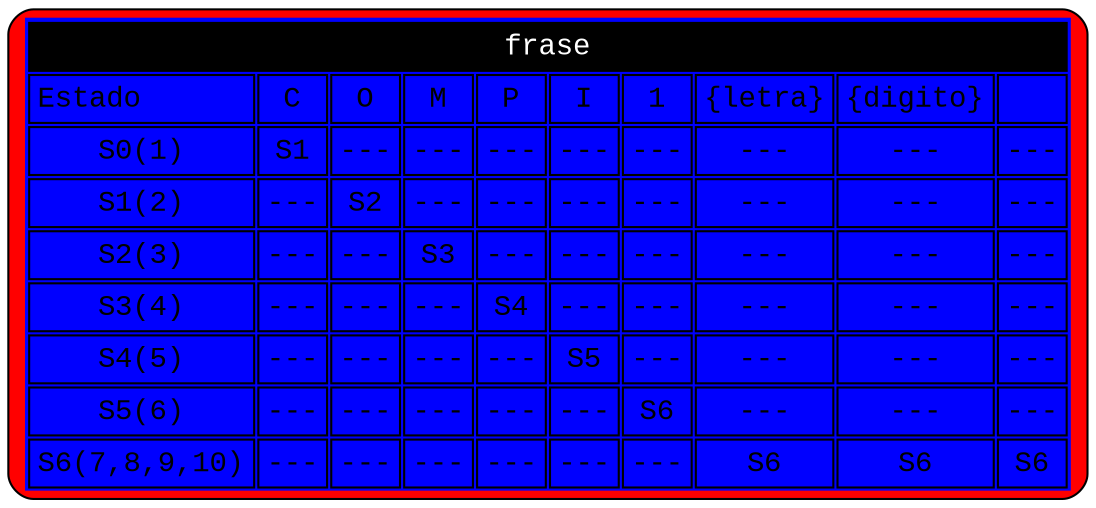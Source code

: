 digraph G{
graph [fontsize=30 labelloc="t" label="" splines=true overlap=false rankdir = "LR"];

"state5" [ style = "filled" penwidth = 1 fillcolor="red" fontname = "Courier New" shape = "Mrecord" label =
<<table border="0" cellborder="1" cellpadding="3" bgcolor="blue">
<tr><td bgcolor="black" align="center" colspan="10"><font color="white">frase</font></td></tr>

<tr>
<td align="left">Estado</td>
<td>C</td>
<td>O</td>
<td>M</td>
<td>P</td>
<td>I</td>
<td>1</td>
<td>\{letra\}</td>
<td>\{digito\}</td>
<td> </td>
</tr>


<tr><td>S0(1)</td>
<td>S1</td>
<td>---</td>
<td>---</td>
<td>---</td>
<td>---</td>
<td>---</td>
<td>---</td>
<td>---</td>
<td>---</td>
</tr>
<tr><td>S1(2)</td>
<td>---</td>
<td>S2</td>
<td>---</td>
<td>---</td>
<td>---</td>
<td>---</td>
<td>---</td>
<td>---</td>
<td>---</td>
</tr>
<tr><td>S2(3)</td>
<td>---</td>
<td>---</td>
<td>S3</td>
<td>---</td>
<td>---</td>
<td>---</td>
<td>---</td>
<td>---</td>
<td>---</td>
</tr>
<tr><td>S3(4)</td>
<td>---</td>
<td>---</td>
<td>---</td>
<td>S4</td>
<td>---</td>
<td>---</td>
<td>---</td>
<td>---</td>
<td>---</td>
</tr>
<tr><td>S4(5)</td>
<td>---</td>
<td>---</td>
<td>---</td>
<td>---</td>
<td>S5</td>
<td>---</td>
<td>---</td>
<td>---</td>
<td>---</td>
</tr>
<tr><td>S5(6)</td>
<td>---</td>
<td>---</td>
<td>---</td>
<td>---</td>
<td>---</td>
<td>S6</td>
<td>---</td>
<td>---</td>
<td>---</td>
</tr>
<tr><td>S6(7,8,9,10)</td>
<td>---</td>
<td>---</td>
<td>---</td>
<td>---</td>
<td>---</td>
<td>---</td>
<td>S6</td>
<td>S6</td>
<td>S6</td>
</tr>

 </table>>];}
